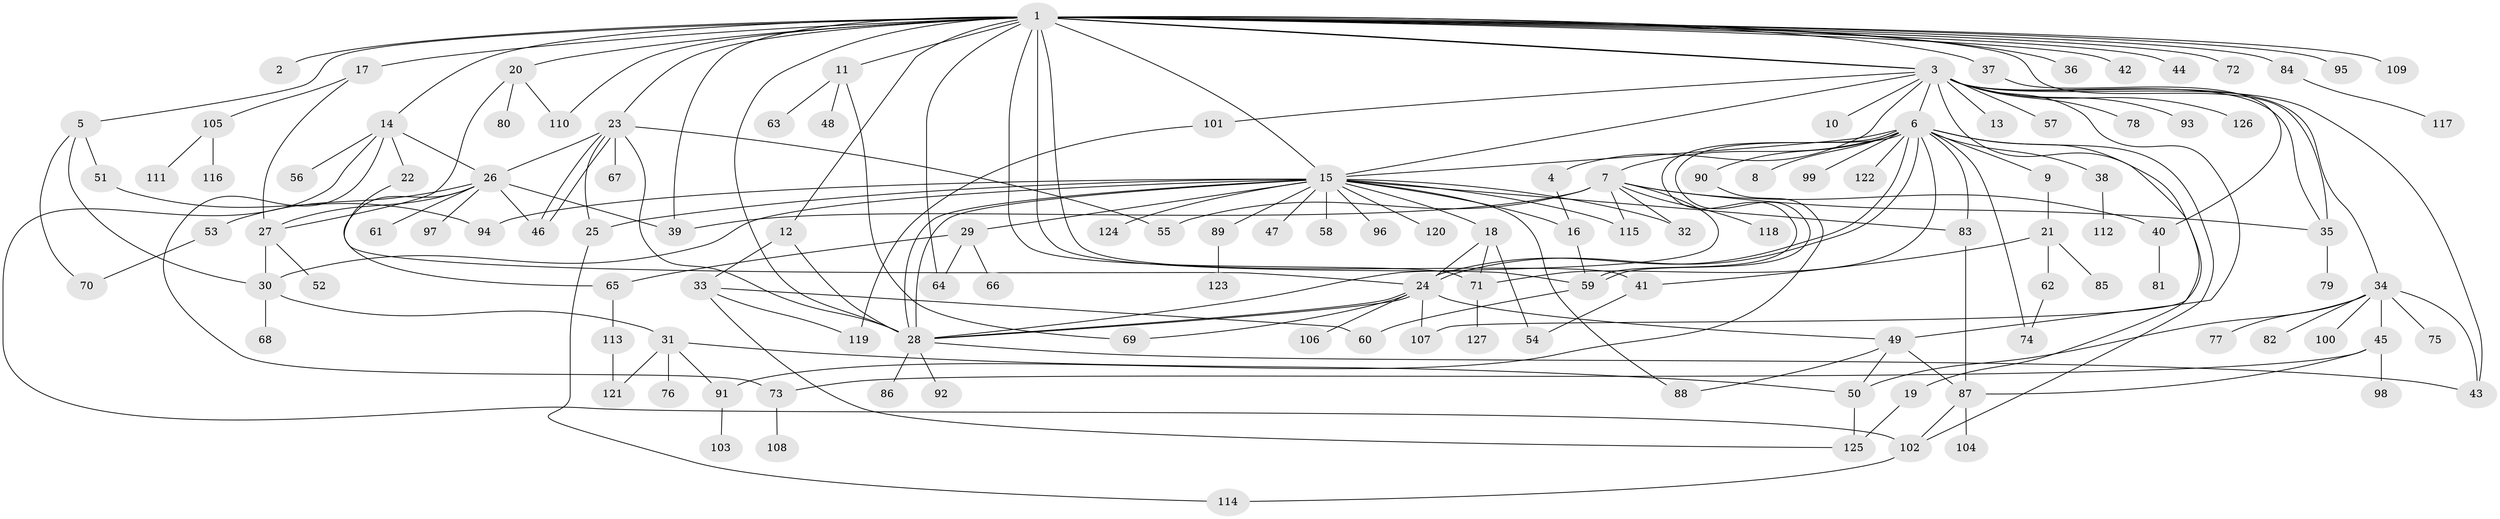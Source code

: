 // coarse degree distribution, {16: 0.011235955056179775, 1: 0.4044943820224719, 24: 0.011235955056179775, 4: 0.12359550561797752, 3: 0.16853932584269662, 6: 0.02247191011235955, 9: 0.011235955056179775, 8: 0.02247191011235955, 5: 0.02247191011235955, 2: 0.15730337078651685, 7: 0.02247191011235955, 15: 0.011235955056179775, 19: 0.011235955056179775}
// Generated by graph-tools (version 1.1) at 2025/36/03/04/25 23:36:54]
// undirected, 127 vertices, 190 edges
graph export_dot {
  node [color=gray90,style=filled];
  1;
  2;
  3;
  4;
  5;
  6;
  7;
  8;
  9;
  10;
  11;
  12;
  13;
  14;
  15;
  16;
  17;
  18;
  19;
  20;
  21;
  22;
  23;
  24;
  25;
  26;
  27;
  28;
  29;
  30;
  31;
  32;
  33;
  34;
  35;
  36;
  37;
  38;
  39;
  40;
  41;
  42;
  43;
  44;
  45;
  46;
  47;
  48;
  49;
  50;
  51;
  52;
  53;
  54;
  55;
  56;
  57;
  58;
  59;
  60;
  61;
  62;
  63;
  64;
  65;
  66;
  67;
  68;
  69;
  70;
  71;
  72;
  73;
  74;
  75;
  76;
  77;
  78;
  79;
  80;
  81;
  82;
  83;
  84;
  85;
  86;
  87;
  88;
  89;
  90;
  91;
  92;
  93;
  94;
  95;
  96;
  97;
  98;
  99;
  100;
  101;
  102;
  103;
  104;
  105;
  106;
  107;
  108;
  109;
  110;
  111;
  112;
  113;
  114;
  115;
  116;
  117;
  118;
  119;
  120;
  121;
  122;
  123;
  124;
  125;
  126;
  127;
  1 -- 2;
  1 -- 3;
  1 -- 3;
  1 -- 5;
  1 -- 11;
  1 -- 12;
  1 -- 14;
  1 -- 15;
  1 -- 17;
  1 -- 20;
  1 -- 23;
  1 -- 28;
  1 -- 35;
  1 -- 36;
  1 -- 37;
  1 -- 39;
  1 -- 41;
  1 -- 42;
  1 -- 44;
  1 -- 59;
  1 -- 64;
  1 -- 71;
  1 -- 72;
  1 -- 84;
  1 -- 95;
  1 -- 109;
  1 -- 110;
  3 -- 4;
  3 -- 6;
  3 -- 10;
  3 -- 13;
  3 -- 15;
  3 -- 34;
  3 -- 35;
  3 -- 43;
  3 -- 49;
  3 -- 57;
  3 -- 78;
  3 -- 93;
  3 -- 101;
  3 -- 107;
  3 -- 126;
  4 -- 16;
  5 -- 30;
  5 -- 51;
  5 -- 70;
  6 -- 7;
  6 -- 8;
  6 -- 9;
  6 -- 15;
  6 -- 19;
  6 -- 24;
  6 -- 24;
  6 -- 38;
  6 -- 59;
  6 -- 59;
  6 -- 71;
  6 -- 74;
  6 -- 83;
  6 -- 90;
  6 -- 99;
  6 -- 102;
  6 -- 122;
  7 -- 28;
  7 -- 32;
  7 -- 35;
  7 -- 39;
  7 -- 40;
  7 -- 55;
  7 -- 115;
  7 -- 118;
  9 -- 21;
  11 -- 48;
  11 -- 63;
  11 -- 69;
  12 -- 28;
  12 -- 33;
  14 -- 22;
  14 -- 26;
  14 -- 56;
  14 -- 73;
  14 -- 102;
  15 -- 16;
  15 -- 18;
  15 -- 25;
  15 -- 28;
  15 -- 28;
  15 -- 29;
  15 -- 30;
  15 -- 32;
  15 -- 47;
  15 -- 58;
  15 -- 83;
  15 -- 88;
  15 -- 89;
  15 -- 94;
  15 -- 96;
  15 -- 115;
  15 -- 120;
  15 -- 124;
  16 -- 59;
  17 -- 27;
  17 -- 105;
  18 -- 24;
  18 -- 54;
  18 -- 71;
  19 -- 125;
  20 -- 27;
  20 -- 80;
  20 -- 110;
  21 -- 41;
  21 -- 62;
  21 -- 85;
  22 -- 24;
  23 -- 25;
  23 -- 26;
  23 -- 28;
  23 -- 46;
  23 -- 46;
  23 -- 55;
  23 -- 67;
  24 -- 28;
  24 -- 28;
  24 -- 49;
  24 -- 69;
  24 -- 106;
  24 -- 107;
  25 -- 114;
  26 -- 27;
  26 -- 39;
  26 -- 46;
  26 -- 53;
  26 -- 61;
  26 -- 65;
  26 -- 97;
  27 -- 30;
  27 -- 52;
  28 -- 43;
  28 -- 86;
  28 -- 92;
  29 -- 64;
  29 -- 65;
  29 -- 66;
  30 -- 31;
  30 -- 68;
  31 -- 50;
  31 -- 76;
  31 -- 91;
  31 -- 121;
  33 -- 60;
  33 -- 119;
  33 -- 125;
  34 -- 43;
  34 -- 45;
  34 -- 50;
  34 -- 75;
  34 -- 77;
  34 -- 82;
  34 -- 100;
  35 -- 79;
  37 -- 40;
  38 -- 112;
  40 -- 81;
  41 -- 54;
  45 -- 73;
  45 -- 87;
  45 -- 98;
  49 -- 50;
  49 -- 87;
  49 -- 88;
  50 -- 125;
  51 -- 94;
  53 -- 70;
  59 -- 60;
  62 -- 74;
  65 -- 113;
  71 -- 127;
  73 -- 108;
  83 -- 87;
  84 -- 117;
  87 -- 102;
  87 -- 104;
  89 -- 123;
  90 -- 91;
  91 -- 103;
  101 -- 119;
  102 -- 114;
  105 -- 111;
  105 -- 116;
  113 -- 121;
}
